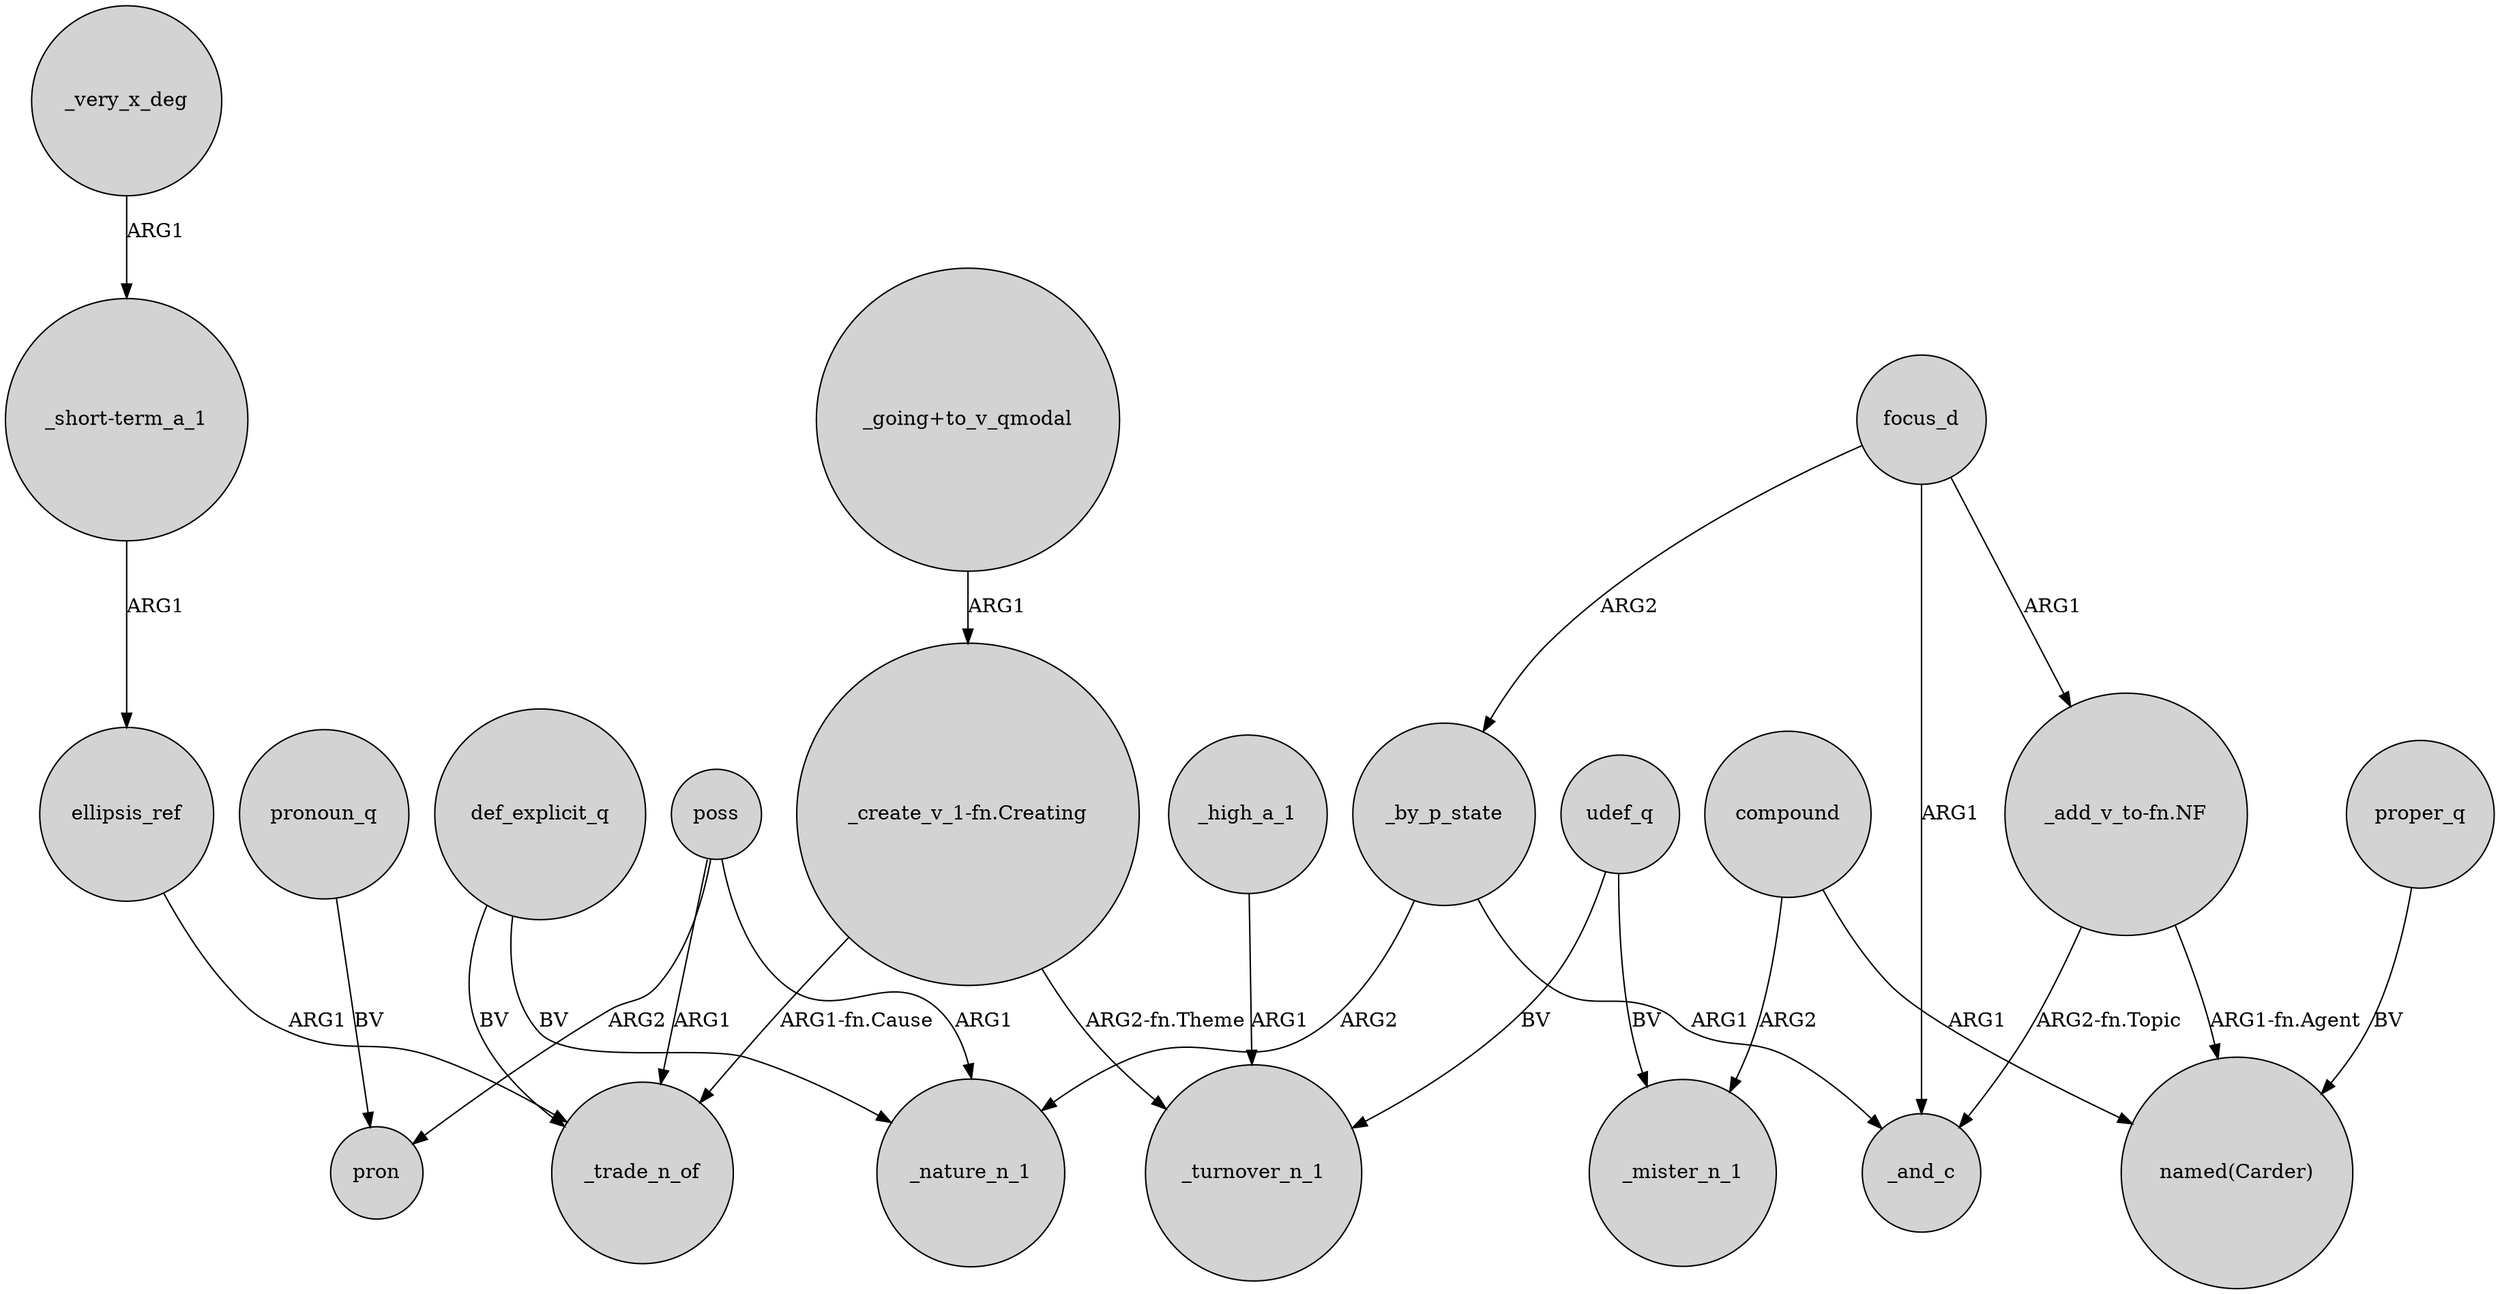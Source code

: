 digraph {
	node [shape=circle style=filled]
	focus_d -> _by_p_state [label=ARG2]
	poss -> pron [label=ARG2]
	"_create_v_1-fn.Creating" -> _trade_n_of [label="ARG1-fn.Cause"]
	_high_a_1 -> _turnover_n_1 [label=ARG1]
	compound -> "named(Carder)" [label=ARG1]
	_by_p_state -> _nature_n_1 [label=ARG2]
	compound -> _mister_n_1 [label=ARG2]
	udef_q -> _mister_n_1 [label=BV]
	def_explicit_q -> _trade_n_of [label=BV]
	_very_x_deg -> "_short-term_a_1" [label=ARG1]
	poss -> _nature_n_1 [label=ARG1]
	poss -> _trade_n_of [label=ARG1]
	pronoun_q -> pron [label=BV]
	ellipsis_ref -> _trade_n_of [label=ARG1]
	"_going+to_v_qmodal" -> "_create_v_1-fn.Creating" [label=ARG1]
	focus_d -> _and_c [label=ARG1]
	"_create_v_1-fn.Creating" -> _turnover_n_1 [label="ARG2-fn.Theme"]
	"_add_v_to-fn.NF" -> "named(Carder)" [label="ARG1-fn.Agent"]
	"_short-term_a_1" -> ellipsis_ref [label=ARG1]
	proper_q -> "named(Carder)" [label=BV]
	focus_d -> "_add_v_to-fn.NF" [label=ARG1]
	udef_q -> _turnover_n_1 [label=BV]
	"_add_v_to-fn.NF" -> _and_c [label="ARG2-fn.Topic"]
	_by_p_state -> _and_c [label=ARG1]
	def_explicit_q -> _nature_n_1 [label=BV]
}
